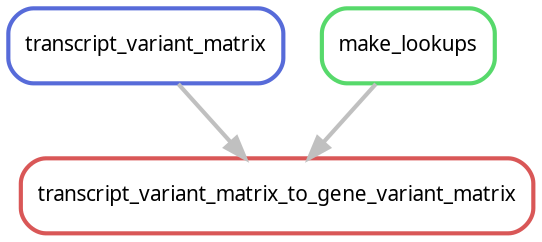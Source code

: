 digraph snakemake_dag {
    graph[bgcolor=white, margin=0];
    node[shape=box, style=rounded, fontname=sans,                 fontsize=10, penwidth=2];
    edge[penwidth=2, color=grey];
	0[label = "transcript_variant_matrix_to_gene_variant_matrix", color = "0.00 0.6 0.85", style="rounded"];
	1[label = "transcript_variant_matrix", color = "0.64 0.6 0.85", style="rounded"];
	2[label = "make_lookups", color = "0.36 0.6 0.85", style="rounded"];
	1 -> 0
	2 -> 0
}            
